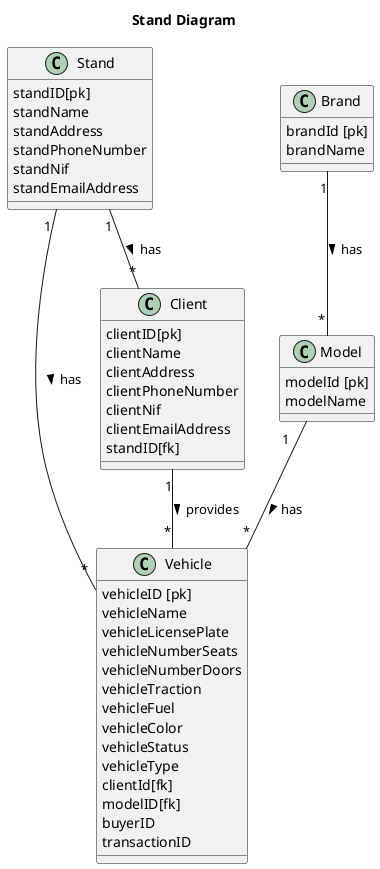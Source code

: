@startuml

'left to right direction
top to bottom direction

title Stand Diagram

class Vehicle {
vehicleID [pk]
vehicleName
vehicleLicensePlate
vehicleNumberSeats
vehicleNumberDoors
vehicleTraction
vehicleFuel
vehicleColor
vehicleStatus
vehicleType
clientId[fk]
modelID[fk]
buyerID
transactionID
}

class Client {
clientID[pk]
clientName
clientAddress
clientPhoneNumber
clientNif
clientEmailAddress
standID[fk]
}

class Stand {
standID[pk]
standName
standAddress
standPhoneNumber
standNif
standEmailAddress
}

class Brand {
brandId [pk]
brandName
}


class Model {
modelId [pk]
modelName
}



Stand "1 " --down "       *"Vehicle : has >
Client "1" --down "         *"Vehicle : provides >
Stand "1" --down "*"Client : has >
Model "1    " --down "*"Vehicle : has >
Brand "1" --down "       *"Model : has >

@enduml